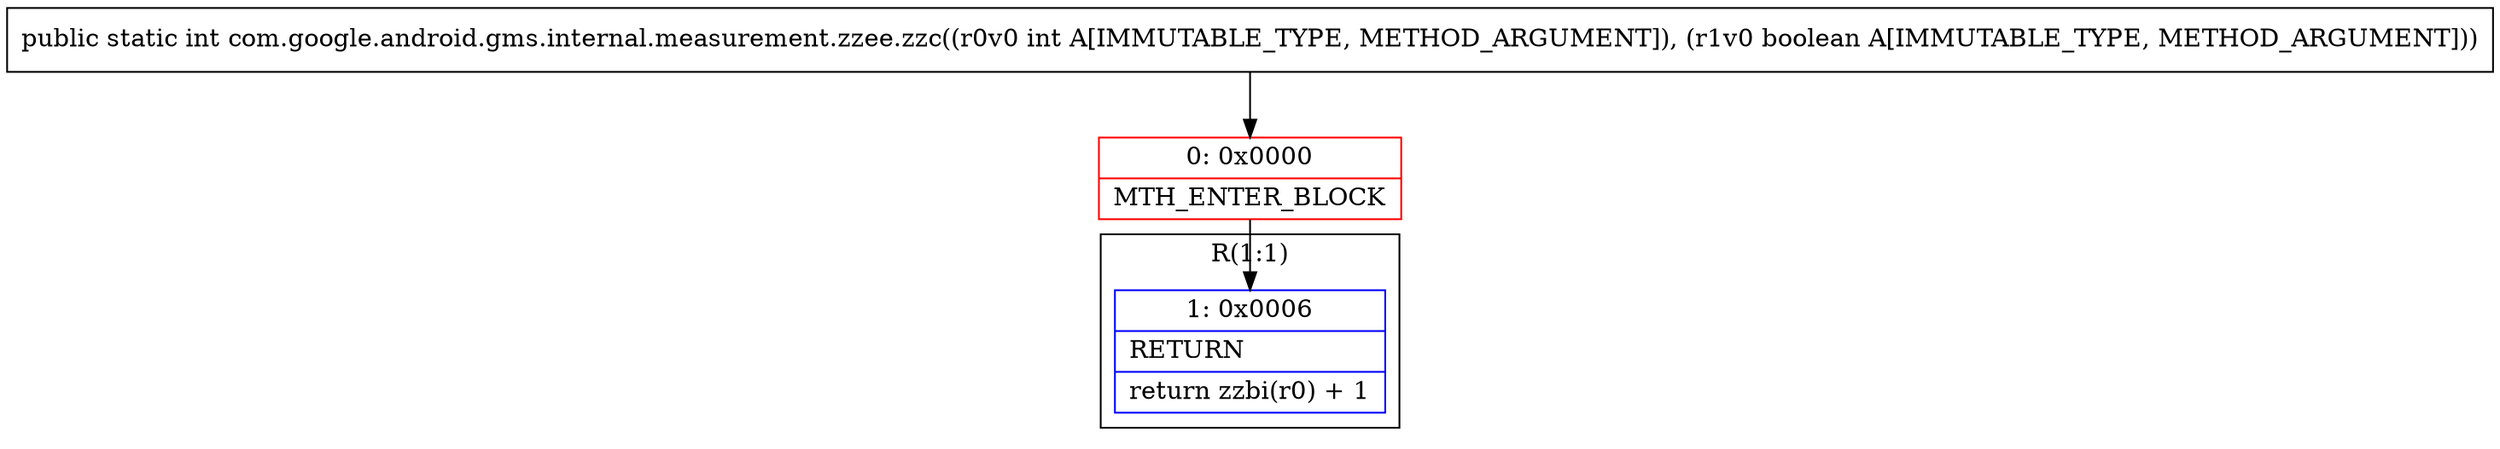 digraph "CFG forcom.google.android.gms.internal.measurement.zzee.zzc(IZ)I" {
subgraph cluster_Region_1301635358 {
label = "R(1:1)";
node [shape=record,color=blue];
Node_1 [shape=record,label="{1\:\ 0x0006|RETURN\l|return zzbi(r0) + 1\l}"];
}
Node_0 [shape=record,color=red,label="{0\:\ 0x0000|MTH_ENTER_BLOCK\l}"];
MethodNode[shape=record,label="{public static int com.google.android.gms.internal.measurement.zzee.zzc((r0v0 int A[IMMUTABLE_TYPE, METHOD_ARGUMENT]), (r1v0 boolean A[IMMUTABLE_TYPE, METHOD_ARGUMENT])) }"];
MethodNode -> Node_0;
Node_0 -> Node_1;
}

